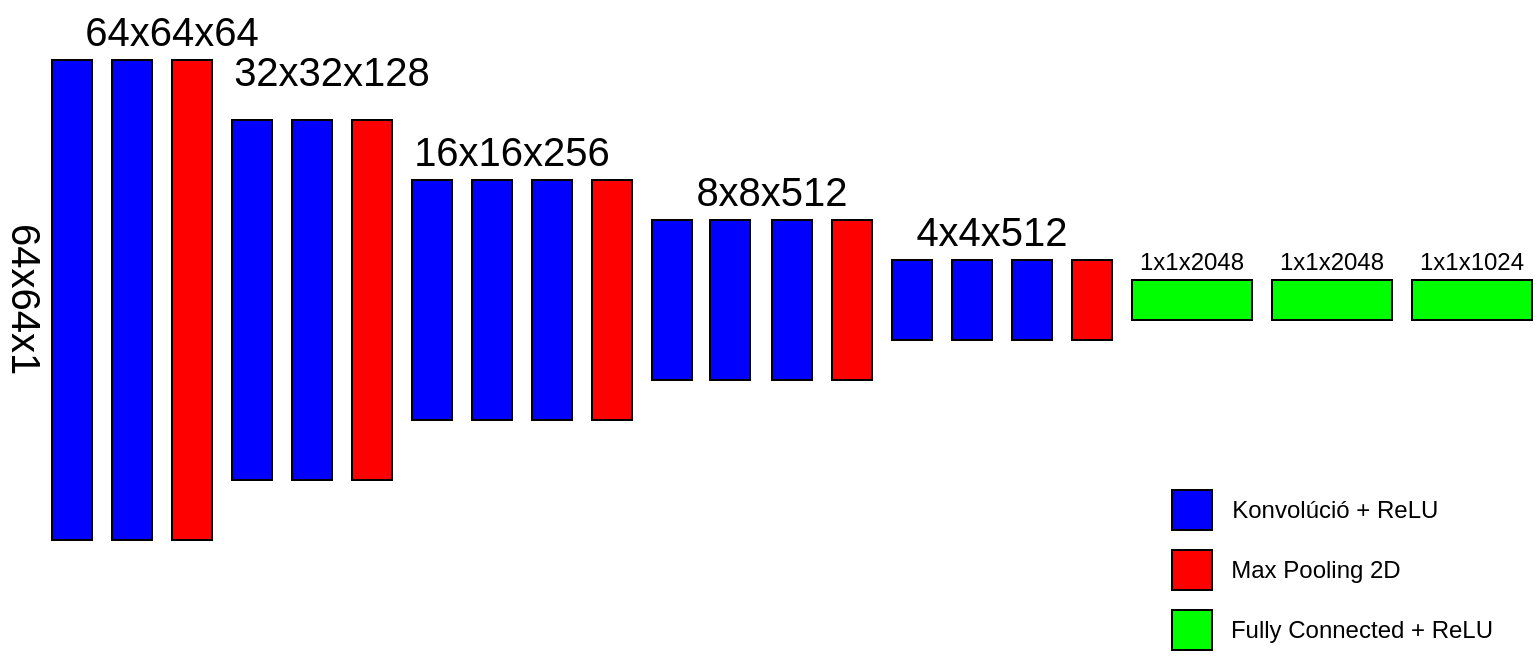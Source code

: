 <mxfile version="26.2.15">
  <diagram name="1 oldal" id="xdSmAFdEp9HSx-NFW2Q1">
    <mxGraphModel dx="1188" dy="708" grid="1" gridSize="10" guides="1" tooltips="1" connect="1" arrows="1" fold="1" page="1" pageScale="1" pageWidth="827" pageHeight="1169" math="0" shadow="0">
      <root>
        <mxCell id="0" />
        <mxCell id="1" parent="0" />
        <mxCell id="9jcaQPvV0LxUwKU2eS0L-1" value="&lt;font style=&quot;font-size: 20px;&quot;&gt;64x64x1&lt;/font&gt;" style="rounded=0;whiteSpace=wrap;html=1;fillColor=light-dark(#0000FF,#FFFFFF);textDirection=vertical-rl;labelPosition=left;verticalLabelPosition=middle;align=right;verticalAlign=middle;" parent="1" vertex="1">
          <mxGeometry x="80" y="60" width="20" height="240" as="geometry" />
        </mxCell>
        <mxCell id="9jcaQPvV0LxUwKU2eS0L-6" value="" style="rounded=0;whiteSpace=wrap;html=1;fillColor=light-dark(#0000FF,#FFFFFF);textDirection=vertical-rl;labelPosition=left;verticalLabelPosition=middle;align=right;verticalAlign=middle;" parent="1" vertex="1">
          <mxGeometry x="110" y="60" width="20" height="240" as="geometry" />
        </mxCell>
        <mxCell id="9jcaQPvV0LxUwKU2eS0L-7" value="" style="rounded=0;whiteSpace=wrap;html=1;fillColor=light-dark(#FF0000,#FFFFFF);textDirection=vertical-rl;labelPosition=left;verticalLabelPosition=middle;align=right;verticalAlign=middle;" parent="1" vertex="1">
          <mxGeometry x="140" y="60" width="20" height="240" as="geometry" />
        </mxCell>
        <mxCell id="9jcaQPvV0LxUwKU2eS0L-8" value="" style="rounded=0;whiteSpace=wrap;html=1;fillColor=light-dark(#0000FF,#FFFFFF);textDirection=vertical-rl;labelPosition=left;verticalLabelPosition=middle;align=right;verticalAlign=middle;" parent="1" vertex="1">
          <mxGeometry x="170" y="90" width="20" height="180" as="geometry" />
        </mxCell>
        <mxCell id="9jcaQPvV0LxUwKU2eS0L-9" value="" style="rounded=0;whiteSpace=wrap;html=1;fillColor=light-dark(#0000FF,#FFFFFF);textDirection=vertical-rl;labelPosition=left;verticalLabelPosition=middle;align=right;verticalAlign=middle;" parent="1" vertex="1">
          <mxGeometry x="200" y="90" width="20" height="180" as="geometry" />
        </mxCell>
        <mxCell id="9jcaQPvV0LxUwKU2eS0L-10" value="" style="rounded=0;whiteSpace=wrap;html=1;fillColor=light-dark(#FF0000,#FFFFFF);textDirection=vertical-rl;labelPosition=left;verticalLabelPosition=middle;align=right;verticalAlign=middle;" parent="1" vertex="1">
          <mxGeometry x="230" y="90" width="20" height="180" as="geometry" />
        </mxCell>
        <mxCell id="9jcaQPvV0LxUwKU2eS0L-11" value="" style="rounded=0;whiteSpace=wrap;html=1;fillColor=light-dark(#0000FF,#FFFFFF);textDirection=vertical-rl;labelPosition=left;verticalLabelPosition=middle;align=right;verticalAlign=middle;" parent="1" vertex="1">
          <mxGeometry x="260" y="120" width="20" height="120" as="geometry" />
        </mxCell>
        <mxCell id="9jcaQPvV0LxUwKU2eS0L-12" value="" style="rounded=0;whiteSpace=wrap;html=1;fillColor=light-dark(#0000FF,#FFFFFF);textDirection=vertical-rl;labelPosition=left;verticalLabelPosition=middle;align=right;verticalAlign=middle;" parent="1" vertex="1">
          <mxGeometry x="290" y="120" width="20" height="120" as="geometry" />
        </mxCell>
        <mxCell id="9jcaQPvV0LxUwKU2eS0L-13" value="" style="rounded=0;whiteSpace=wrap;html=1;fillColor=light-dark(#0000FF,#FFFFFF);textDirection=vertical-rl;labelPosition=left;verticalLabelPosition=middle;align=right;verticalAlign=middle;" parent="1" vertex="1">
          <mxGeometry x="320" y="120" width="20" height="120" as="geometry" />
        </mxCell>
        <mxCell id="9jcaQPvV0LxUwKU2eS0L-15" value="" style="rounded=0;whiteSpace=wrap;html=1;fillColor=light-dark(#FF0000,#FFFFFF);textDirection=vertical-rl;labelPosition=left;verticalLabelPosition=middle;align=right;verticalAlign=middle;" parent="1" vertex="1">
          <mxGeometry x="350" y="120" width="20" height="120" as="geometry" />
        </mxCell>
        <mxCell id="9jcaQPvV0LxUwKU2eS0L-16" value="" style="rounded=0;whiteSpace=wrap;html=1;fillColor=light-dark(#0000FF,#FFFFFF);textDirection=vertical-rl;labelPosition=left;verticalLabelPosition=middle;align=right;verticalAlign=middle;" parent="1" vertex="1">
          <mxGeometry x="380" y="140" width="20" height="80" as="geometry" />
        </mxCell>
        <mxCell id="9jcaQPvV0LxUwKU2eS0L-17" value="" style="rounded=0;whiteSpace=wrap;html=1;fillColor=light-dark(#0000FF,#FFFFFF);textDirection=vertical-rl;labelPosition=left;verticalLabelPosition=middle;align=right;verticalAlign=middle;" parent="1" vertex="1">
          <mxGeometry x="409" y="140" width="20" height="80" as="geometry" />
        </mxCell>
        <mxCell id="9jcaQPvV0LxUwKU2eS0L-18" value="" style="rounded=0;whiteSpace=wrap;html=1;fillColor=light-dark(#0000FF,#FFFFFF);textDirection=vertical-rl;labelPosition=left;verticalLabelPosition=middle;align=right;verticalAlign=middle;" parent="1" vertex="1">
          <mxGeometry x="440" y="140" width="20" height="80" as="geometry" />
        </mxCell>
        <mxCell id="9jcaQPvV0LxUwKU2eS0L-20" value="" style="rounded=0;whiteSpace=wrap;html=1;fillColor=light-dark(#FF0000,#FFFFFF);textDirection=vertical-rl;labelPosition=left;verticalLabelPosition=middle;align=right;verticalAlign=middle;" parent="1" vertex="1">
          <mxGeometry x="470" y="140" width="20" height="80" as="geometry" />
        </mxCell>
        <mxCell id="9jcaQPvV0LxUwKU2eS0L-22" value="" style="rounded=0;whiteSpace=wrap;html=1;fillColor=light-dark(#0000FF,#FFFFFF);textDirection=vertical-rl;labelPosition=left;verticalLabelPosition=middle;align=right;verticalAlign=middle;" parent="1" vertex="1">
          <mxGeometry x="500" y="160" width="20" height="40" as="geometry" />
        </mxCell>
        <mxCell id="9jcaQPvV0LxUwKU2eS0L-23" value="" style="rounded=0;whiteSpace=wrap;html=1;fillColor=light-dark(#0000FF,#FFFFFF);textDirection=vertical-rl;labelPosition=left;verticalLabelPosition=middle;align=right;verticalAlign=middle;" parent="1" vertex="1">
          <mxGeometry x="530" y="160" width="20" height="40" as="geometry" />
        </mxCell>
        <mxCell id="9jcaQPvV0LxUwKU2eS0L-24" value="" style="rounded=0;whiteSpace=wrap;html=1;fillColor=light-dark(#0000FF,#FFFFFF);textDirection=vertical-rl;labelPosition=left;verticalLabelPosition=middle;align=right;verticalAlign=middle;" parent="1" vertex="1">
          <mxGeometry x="560" y="160" width="20" height="40" as="geometry" />
        </mxCell>
        <mxCell id="9jcaQPvV0LxUwKU2eS0L-25" value="" style="rounded=0;whiteSpace=wrap;html=1;fillColor=light-dark(#FF0000,#FFFFFF);textDirection=vertical-rl;labelPosition=left;verticalLabelPosition=middle;align=right;verticalAlign=middle;" parent="1" vertex="1">
          <mxGeometry x="590" y="160" width="20" height="40" as="geometry" />
        </mxCell>
        <mxCell id="9jcaQPvV0LxUwKU2eS0L-27" value="1x1x2048" style="rounded=0;whiteSpace=wrap;html=1;fillColor=light-dark(#00FF00,#00FF00);textDirection=ltr;labelPosition=center;verticalLabelPosition=top;align=center;verticalAlign=bottom;" parent="1" vertex="1">
          <mxGeometry x="620" y="170" width="60" height="20" as="geometry" />
        </mxCell>
        <mxCell id="9jcaQPvV0LxUwKU2eS0L-29" value="1x1x2048" style="rounded=0;whiteSpace=wrap;html=1;fillColor=light-dark(#00FF00,#00FF00);textDirection=ltr;labelPosition=center;verticalLabelPosition=top;align=center;verticalAlign=bottom;" parent="1" vertex="1">
          <mxGeometry x="690" y="170" width="60" height="20" as="geometry" />
        </mxCell>
        <mxCell id="9jcaQPvV0LxUwKU2eS0L-30" value="1x1x1024" style="rounded=0;whiteSpace=wrap;html=1;fillColor=light-dark(#00FF00,#00FF00);textDirection=ltr;labelPosition=center;verticalLabelPosition=top;align=center;verticalAlign=bottom;" parent="1" vertex="1">
          <mxGeometry x="760" y="170" width="60" height="20" as="geometry" />
        </mxCell>
        <mxCell id="9jcaQPvV0LxUwKU2eS0L-31" value="&lt;font style=&quot;font-size: 20px;&quot;&gt;64x64x64&lt;/font&gt;" style="text;html=1;align=center;verticalAlign=middle;whiteSpace=wrap;rounded=0;" parent="1" vertex="1">
          <mxGeometry x="110" y="30" width="60" height="30" as="geometry" />
        </mxCell>
        <mxCell id="9jcaQPvV0LxUwKU2eS0L-32" value="&lt;font style=&quot;font-size: 20px;&quot;&gt;32x32x128&lt;/font&gt;" style="text;html=1;align=center;verticalAlign=middle;whiteSpace=wrap;rounded=0;" parent="1" vertex="1">
          <mxGeometry x="180" y="50" width="80" height="30" as="geometry" />
        </mxCell>
        <mxCell id="9jcaQPvV0LxUwKU2eS0L-33" value="&lt;font style=&quot;font-size: 20px;&quot;&gt;16x16x256&lt;/font&gt;" style="text;html=1;align=center;verticalAlign=middle;whiteSpace=wrap;rounded=0;" parent="1" vertex="1">
          <mxGeometry x="270" y="90" width="80" height="30" as="geometry" />
        </mxCell>
        <mxCell id="9jcaQPvV0LxUwKU2eS0L-34" value="&lt;font style=&quot;font-size: 20px;&quot;&gt;8x8x512&lt;/font&gt;" style="text;html=1;align=center;verticalAlign=middle;whiteSpace=wrap;rounded=0;" parent="1" vertex="1">
          <mxGeometry x="400" y="110" width="80" height="30" as="geometry" />
        </mxCell>
        <mxCell id="9jcaQPvV0LxUwKU2eS0L-35" value="&lt;font style=&quot;font-size: 20px;&quot;&gt;4x4x512&lt;/font&gt;" style="text;html=1;align=center;verticalAlign=middle;whiteSpace=wrap;rounded=0;" parent="1" vertex="1">
          <mxGeometry x="510" y="130" width="80" height="30" as="geometry" />
        </mxCell>
        <mxCell id="9jcaQPvV0LxUwKU2eS0L-40" value="" style="rounded=0;whiteSpace=wrap;html=1;fillColor=light-dark(#0000FF,#FFFFFF);textDirection=ltr;labelPosition=right;verticalLabelPosition=middle;align=left;verticalAlign=middle;" parent="1" vertex="1">
          <mxGeometry x="640" y="275" width="20" height="20" as="geometry" />
        </mxCell>
        <mxCell id="9jcaQPvV0LxUwKU2eS0L-41" value="&lt;span style=&quot;text-align: left;&quot;&gt;&amp;nbsp; &amp;nbsp; Konvolúció + ReLU&lt;/span&gt;" style="text;html=1;align=center;verticalAlign=middle;whiteSpace=wrap;rounded=0;" parent="1" vertex="1">
          <mxGeometry x="650" y="270" width="130" height="30" as="geometry" />
        </mxCell>
        <mxCell id="9jcaQPvV0LxUwKU2eS0L-42" value="" style="rounded=0;whiteSpace=wrap;html=1;fillColor=light-dark(#FF0000,#FFFFFF);textDirection=ltr;labelPosition=right;verticalLabelPosition=middle;align=left;verticalAlign=middle;" parent="1" vertex="1">
          <mxGeometry x="640" y="305" width="20" height="20" as="geometry" />
        </mxCell>
        <mxCell id="9jcaQPvV0LxUwKU2eS0L-43" value="&lt;span style=&quot;text-align: left;&quot;&gt;Max Pooling 2D&lt;/span&gt;" style="text;html=1;align=center;verticalAlign=middle;whiteSpace=wrap;rounded=0;" parent="1" vertex="1">
          <mxGeometry x="647" y="300" width="130" height="30" as="geometry" />
        </mxCell>
        <mxCell id="9jcaQPvV0LxUwKU2eS0L-44" value="" style="rounded=0;whiteSpace=wrap;html=1;fillColor=light-dark(#00FF00,#00FF00);textDirection=ltr;labelPosition=right;verticalLabelPosition=middle;align=left;verticalAlign=middle;" parent="1" vertex="1">
          <mxGeometry x="640" y="335" width="20" height="20" as="geometry" />
        </mxCell>
        <mxCell id="9jcaQPvV0LxUwKU2eS0L-45" value="&lt;div style=&quot;text-align: left;&quot;&gt;&lt;span style=&quot;background-color: transparent; color: light-dark(rgb(0, 0, 0), rgb(255, 255, 255));&quot;&gt;Fully Connected + ReLU&lt;/span&gt;&lt;/div&gt;" style="text;html=1;align=center;verticalAlign=middle;whiteSpace=wrap;rounded=0;" parent="1" vertex="1">
          <mxGeometry x="650" y="330" width="170" height="30" as="geometry" />
        </mxCell>
      </root>
    </mxGraphModel>
  </diagram>
</mxfile>
